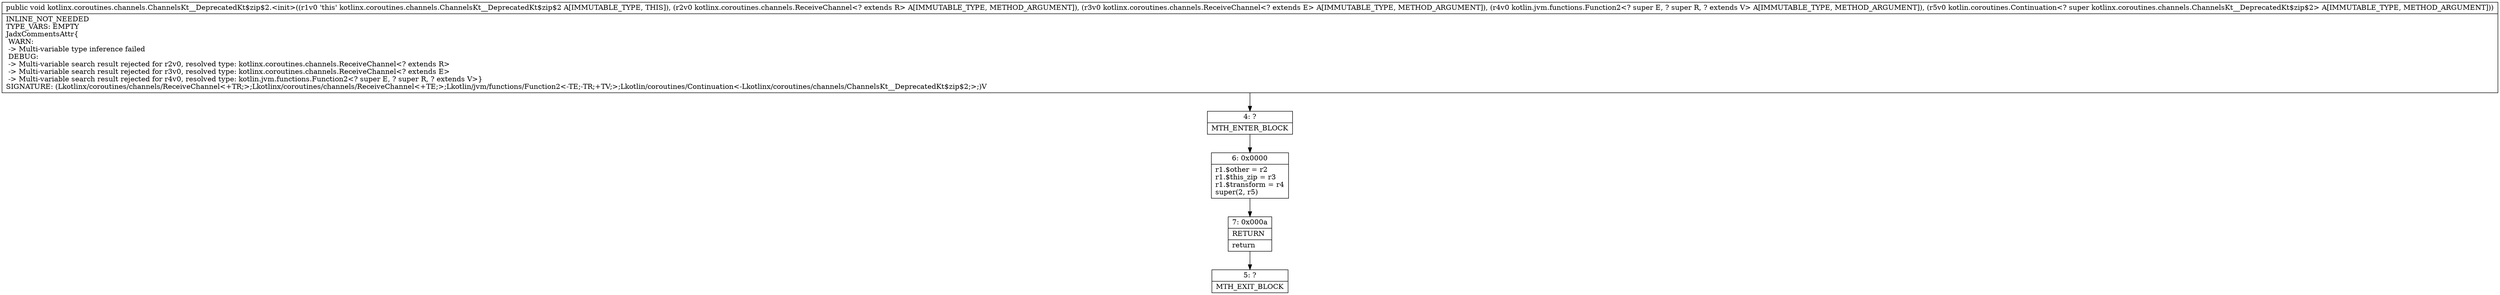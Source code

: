 digraph "CFG forkotlinx.coroutines.channels.ChannelsKt__DeprecatedKt$zip$2.\<init\>(Lkotlinx\/coroutines\/channels\/ReceiveChannel;Lkotlinx\/coroutines\/channels\/ReceiveChannel;Lkotlin\/jvm\/functions\/Function2;Lkotlin\/coroutines\/Continuation;)V" {
Node_4 [shape=record,label="{4\:\ ?|MTH_ENTER_BLOCK\l}"];
Node_6 [shape=record,label="{6\:\ 0x0000|r1.$other = r2\lr1.$this_zip = r3\lr1.$transform = r4\lsuper(2, r5)\l}"];
Node_7 [shape=record,label="{7\:\ 0x000a|RETURN\l|return\l}"];
Node_5 [shape=record,label="{5\:\ ?|MTH_EXIT_BLOCK\l}"];
MethodNode[shape=record,label="{public void kotlinx.coroutines.channels.ChannelsKt__DeprecatedKt$zip$2.\<init\>((r1v0 'this' kotlinx.coroutines.channels.ChannelsKt__DeprecatedKt$zip$2 A[IMMUTABLE_TYPE, THIS]), (r2v0 kotlinx.coroutines.channels.ReceiveChannel\<? extends R\> A[IMMUTABLE_TYPE, METHOD_ARGUMENT]), (r3v0 kotlinx.coroutines.channels.ReceiveChannel\<? extends E\> A[IMMUTABLE_TYPE, METHOD_ARGUMENT]), (r4v0 kotlin.jvm.functions.Function2\<? super E, ? super R, ? extends V\> A[IMMUTABLE_TYPE, METHOD_ARGUMENT]), (r5v0 kotlin.coroutines.Continuation\<? super kotlinx.coroutines.channels.ChannelsKt__DeprecatedKt$zip$2\> A[IMMUTABLE_TYPE, METHOD_ARGUMENT]))  | INLINE_NOT_NEEDED\lTYPE_VARS: EMPTY\lJadxCommentsAttr\{\l WARN: \l \-\> Multi\-variable type inference failed\l DEBUG: \l \-\> Multi\-variable search result rejected for r2v0, resolved type: kotlinx.coroutines.channels.ReceiveChannel\<? extends R\>\l \-\> Multi\-variable search result rejected for r3v0, resolved type: kotlinx.coroutines.channels.ReceiveChannel\<? extends E\>\l \-\> Multi\-variable search result rejected for r4v0, resolved type: kotlin.jvm.functions.Function2\<? super E, ? super R, ? extends V\>\}\lSIGNATURE: (Lkotlinx\/coroutines\/channels\/ReceiveChannel\<+TR;\>;Lkotlinx\/coroutines\/channels\/ReceiveChannel\<+TE;\>;Lkotlin\/jvm\/functions\/Function2\<\-TE;\-TR;+TV;\>;Lkotlin\/coroutines\/Continuation\<\-Lkotlinx\/coroutines\/channels\/ChannelsKt__DeprecatedKt$zip$2;\>;)V\l}"];
MethodNode -> Node_4;Node_4 -> Node_6;
Node_6 -> Node_7;
Node_7 -> Node_5;
}

